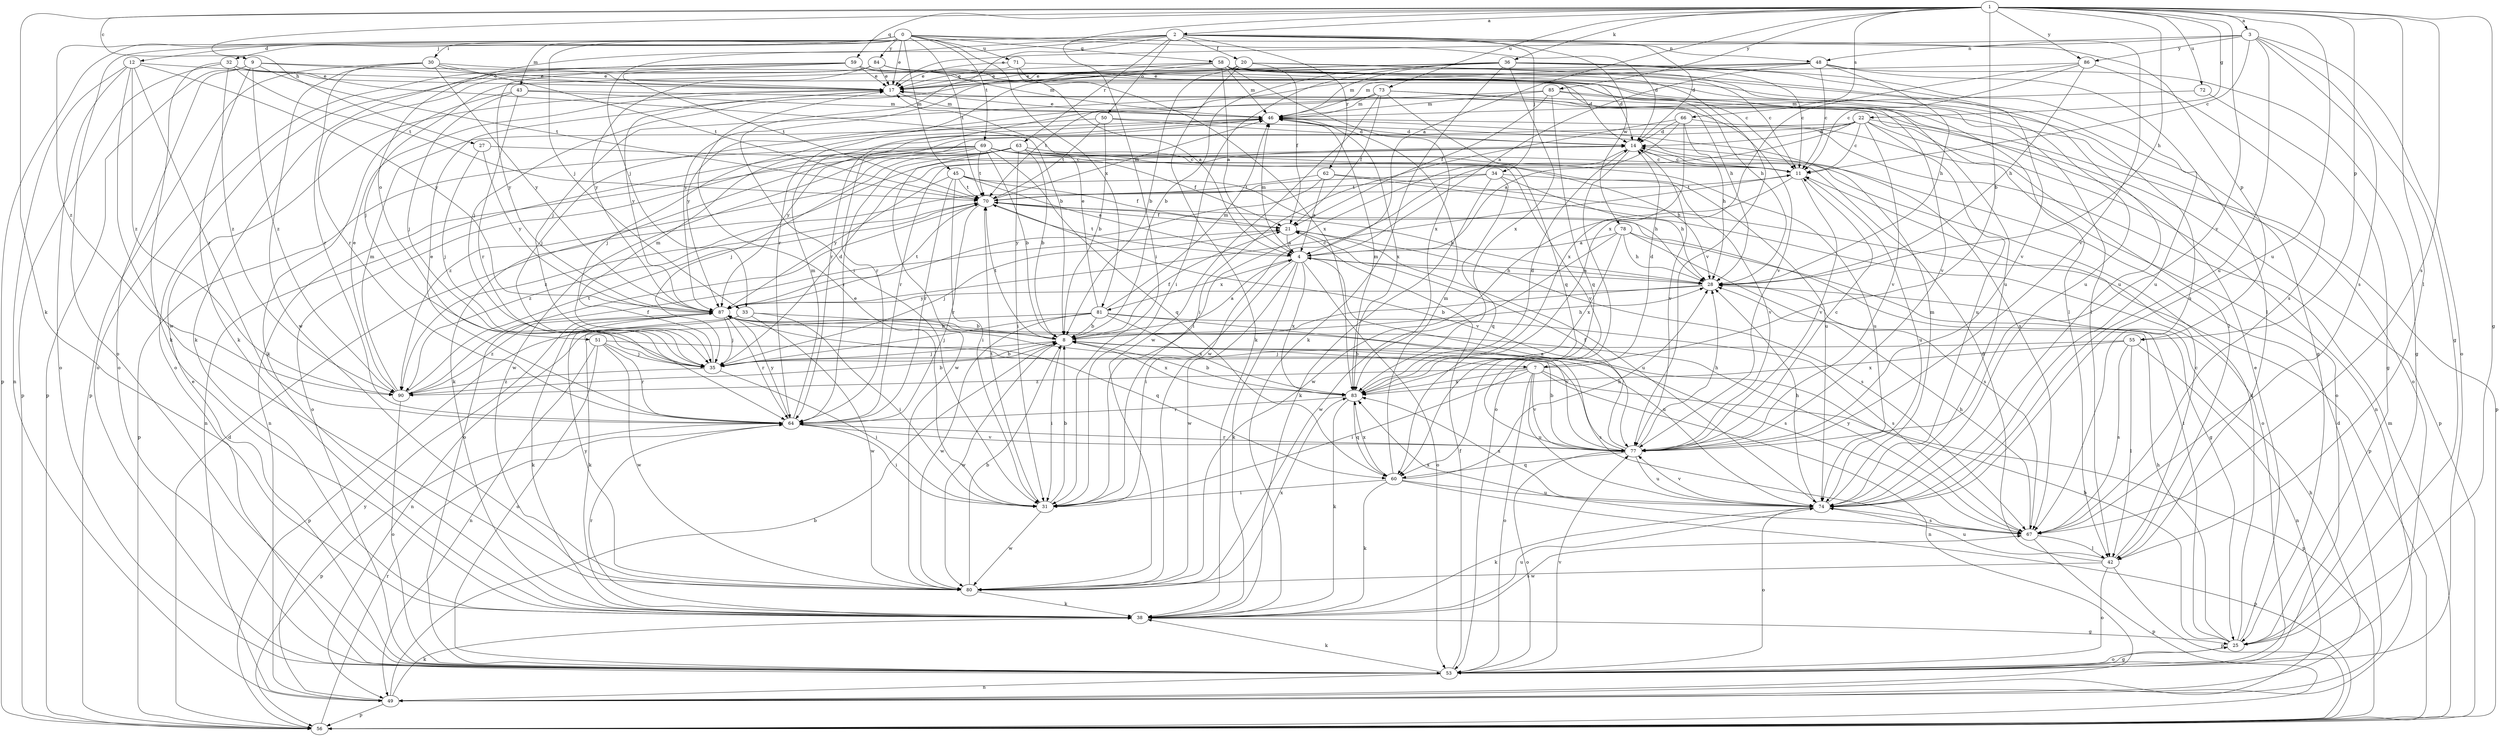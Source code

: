 strict digraph  {
0;
1;
2;
3;
4;
7;
8;
9;
11;
12;
14;
17;
20;
21;
22;
25;
27;
28;
30;
31;
32;
33;
34;
35;
36;
38;
42;
43;
45;
46;
48;
49;
50;
51;
53;
55;
56;
58;
59;
60;
62;
63;
64;
66;
67;
69;
70;
71;
72;
73;
74;
77;
78;
80;
81;
83;
84;
85;
86;
87;
90;
0 -> 12  [label=d];
0 -> 14  [label=d];
0 -> 17  [label=e];
0 -> 30  [label=i];
0 -> 32  [label=j];
0 -> 33  [label=j];
0 -> 43  [label=m];
0 -> 45  [label=m];
0 -> 55  [label=p];
0 -> 58  [label=q];
0 -> 69  [label=t];
0 -> 70  [label=t];
0 -> 71  [label=u];
0 -> 81  [label=x];
0 -> 84  [label=y];
0 -> 90  [label=z];
1 -> 2  [label=a];
1 -> 3  [label=a];
1 -> 4  [label=a];
1 -> 7  [label=b];
1 -> 9  [label=c];
1 -> 22  [label=g];
1 -> 25  [label=g];
1 -> 27  [label=h];
1 -> 28  [label=h];
1 -> 31  [label=i];
1 -> 36  [label=k];
1 -> 38  [label=k];
1 -> 42  [label=l];
1 -> 55  [label=p];
1 -> 59  [label=q];
1 -> 66  [label=s];
1 -> 67  [label=s];
1 -> 72  [label=u];
1 -> 73  [label=u];
1 -> 74  [label=u];
1 -> 77  [label=v];
1 -> 85  [label=y];
1 -> 86  [label=y];
2 -> 14  [label=d];
2 -> 20  [label=f];
2 -> 31  [label=i];
2 -> 33  [label=j];
2 -> 34  [label=j];
2 -> 48  [label=n];
2 -> 50  [label=o];
2 -> 51  [label=o];
2 -> 53  [label=o];
2 -> 56  [label=p];
2 -> 62  [label=r];
2 -> 63  [label=r];
2 -> 77  [label=v];
2 -> 78  [label=w];
3 -> 11  [label=c];
3 -> 17  [label=e];
3 -> 25  [label=g];
3 -> 48  [label=n];
3 -> 53  [label=o];
3 -> 67  [label=s];
3 -> 74  [label=u];
3 -> 86  [label=y];
4 -> 28  [label=h];
4 -> 31  [label=i];
4 -> 38  [label=k];
4 -> 46  [label=m];
4 -> 53  [label=o];
4 -> 70  [label=t];
4 -> 80  [label=w];
4 -> 81  [label=x];
4 -> 83  [label=x];
7 -> 14  [label=d];
7 -> 31  [label=i];
7 -> 49  [label=n];
7 -> 53  [label=o];
7 -> 56  [label=p];
7 -> 74  [label=u];
7 -> 77  [label=v];
7 -> 83  [label=x];
7 -> 90  [label=z];
8 -> 4  [label=a];
8 -> 7  [label=b];
8 -> 21  [label=f];
8 -> 28  [label=h];
8 -> 31  [label=i];
8 -> 35  [label=j];
8 -> 70  [label=t];
8 -> 80  [label=w];
8 -> 83  [label=x];
9 -> 17  [label=e];
9 -> 28  [label=h];
9 -> 38  [label=k];
9 -> 53  [label=o];
9 -> 56  [label=p];
9 -> 70  [label=t];
9 -> 90  [label=z];
11 -> 70  [label=t];
11 -> 74  [label=u];
11 -> 77  [label=v];
11 -> 80  [label=w];
12 -> 17  [label=e];
12 -> 49  [label=n];
12 -> 53  [label=o];
12 -> 64  [label=r];
12 -> 80  [label=w];
12 -> 87  [label=y];
12 -> 90  [label=z];
14 -> 11  [label=c];
14 -> 31  [label=i];
14 -> 53  [label=o];
14 -> 64  [label=r];
14 -> 77  [label=v];
17 -> 46  [label=m];
17 -> 87  [label=y];
20 -> 8  [label=b];
20 -> 11  [label=c];
20 -> 17  [label=e];
20 -> 21  [label=f];
20 -> 38  [label=k];
20 -> 74  [label=u];
21 -> 4  [label=a];
21 -> 35  [label=j];
21 -> 67  [label=s];
21 -> 74  [label=u];
22 -> 11  [label=c];
22 -> 14  [label=d];
22 -> 49  [label=n];
22 -> 56  [label=p];
22 -> 64  [label=r];
22 -> 74  [label=u];
22 -> 77  [label=v];
22 -> 80  [label=w];
22 -> 87  [label=y];
25 -> 8  [label=b];
25 -> 14  [label=d];
25 -> 17  [label=e];
25 -> 28  [label=h];
25 -> 53  [label=o];
25 -> 70  [label=t];
27 -> 11  [label=c];
27 -> 35  [label=j];
27 -> 87  [label=y];
28 -> 4  [label=a];
28 -> 8  [label=b];
28 -> 87  [label=y];
30 -> 11  [label=c];
30 -> 17  [label=e];
30 -> 56  [label=p];
30 -> 64  [label=r];
30 -> 70  [label=t];
30 -> 80  [label=w];
30 -> 87  [label=y];
31 -> 8  [label=b];
31 -> 17  [label=e];
31 -> 70  [label=t];
31 -> 80  [label=w];
32 -> 8  [label=b];
32 -> 17  [label=e];
32 -> 38  [label=k];
32 -> 56  [label=p];
32 -> 70  [label=t];
32 -> 90  [label=z];
33 -> 8  [label=b];
33 -> 31  [label=i];
33 -> 38  [label=k];
33 -> 56  [label=p];
33 -> 80  [label=w];
34 -> 28  [label=h];
34 -> 38  [label=k];
34 -> 60  [label=q];
34 -> 70  [label=t];
34 -> 77  [label=v];
34 -> 90  [label=z];
35 -> 8  [label=b];
35 -> 14  [label=d];
35 -> 31  [label=i];
35 -> 46  [label=m];
35 -> 90  [label=z];
36 -> 8  [label=b];
36 -> 11  [label=c];
36 -> 17  [label=e];
36 -> 31  [label=i];
36 -> 35  [label=j];
36 -> 38  [label=k];
36 -> 46  [label=m];
36 -> 74  [label=u];
36 -> 77  [label=v];
36 -> 83  [label=x];
38 -> 25  [label=g];
38 -> 64  [label=r];
38 -> 67  [label=s];
38 -> 74  [label=u];
42 -> 11  [label=c];
42 -> 14  [label=d];
42 -> 53  [label=o];
42 -> 56  [label=p];
42 -> 74  [label=u];
42 -> 80  [label=w];
43 -> 35  [label=j];
43 -> 38  [label=k];
43 -> 46  [label=m];
43 -> 64  [label=r];
43 -> 77  [label=v];
45 -> 4  [label=a];
45 -> 21  [label=f];
45 -> 28  [label=h];
45 -> 31  [label=i];
45 -> 64  [label=r];
45 -> 70  [label=t];
45 -> 87  [label=y];
46 -> 14  [label=d];
46 -> 17  [label=e];
46 -> 35  [label=j];
46 -> 83  [label=x];
48 -> 4  [label=a];
48 -> 11  [label=c];
48 -> 17  [label=e];
48 -> 25  [label=g];
48 -> 28  [label=h];
48 -> 35  [label=j];
48 -> 42  [label=l];
48 -> 46  [label=m];
49 -> 8  [label=b];
49 -> 14  [label=d];
49 -> 28  [label=h];
49 -> 38  [label=k];
49 -> 56  [label=p];
49 -> 87  [label=y];
50 -> 8  [label=b];
50 -> 14  [label=d];
50 -> 35  [label=j];
50 -> 67  [label=s];
50 -> 70  [label=t];
51 -> 35  [label=j];
51 -> 49  [label=n];
51 -> 53  [label=o];
51 -> 64  [label=r];
51 -> 67  [label=s];
51 -> 80  [label=w];
53 -> 17  [label=e];
53 -> 21  [label=f];
53 -> 25  [label=g];
53 -> 38  [label=k];
53 -> 49  [label=n];
53 -> 77  [label=v];
55 -> 35  [label=j];
55 -> 42  [label=l];
55 -> 49  [label=n];
55 -> 67  [label=s];
55 -> 83  [label=x];
56 -> 14  [label=d];
56 -> 46  [label=m];
56 -> 64  [label=r];
58 -> 4  [label=a];
58 -> 14  [label=d];
58 -> 17  [label=e];
58 -> 25  [label=g];
58 -> 46  [label=m];
58 -> 64  [label=r];
58 -> 74  [label=u];
58 -> 77  [label=v];
58 -> 83  [label=x];
58 -> 87  [label=y];
59 -> 17  [label=e];
59 -> 28  [label=h];
59 -> 38  [label=k];
59 -> 42  [label=l];
59 -> 46  [label=m];
59 -> 53  [label=o];
59 -> 70  [label=t];
59 -> 87  [label=y];
60 -> 28  [label=h];
60 -> 31  [label=i];
60 -> 38  [label=k];
60 -> 46  [label=m];
60 -> 56  [label=p];
60 -> 74  [label=u];
60 -> 83  [label=x];
62 -> 4  [label=a];
62 -> 53  [label=o];
62 -> 56  [label=p];
62 -> 70  [label=t];
62 -> 87  [label=y];
63 -> 8  [label=b];
63 -> 11  [label=c];
63 -> 28  [label=h];
63 -> 31  [label=i];
63 -> 35  [label=j];
63 -> 49  [label=n];
63 -> 64  [label=r];
63 -> 74  [label=u];
63 -> 80  [label=w];
63 -> 90  [label=z];
64 -> 17  [label=e];
64 -> 31  [label=i];
64 -> 46  [label=m];
64 -> 56  [label=p];
64 -> 77  [label=v];
64 -> 87  [label=y];
66 -> 4  [label=a];
66 -> 14  [label=d];
66 -> 28  [label=h];
66 -> 31  [label=i];
66 -> 53  [label=o];
66 -> 83  [label=x];
67 -> 28  [label=h];
67 -> 42  [label=l];
67 -> 56  [label=p];
67 -> 83  [label=x];
67 -> 87  [label=y];
69 -> 8  [label=b];
69 -> 11  [label=c];
69 -> 21  [label=f];
69 -> 38  [label=k];
69 -> 49  [label=n];
69 -> 53  [label=o];
69 -> 56  [label=p];
69 -> 60  [label=q];
69 -> 70  [label=t];
69 -> 74  [label=u];
69 -> 77  [label=v];
69 -> 80  [label=w];
70 -> 21  [label=f];
70 -> 28  [label=h];
70 -> 46  [label=m];
70 -> 53  [label=o];
70 -> 64  [label=r];
70 -> 77  [label=v];
70 -> 90  [label=z];
71 -> 4  [label=a];
71 -> 17  [label=e];
71 -> 35  [label=j];
71 -> 67  [label=s];
71 -> 83  [label=x];
72 -> 25  [label=g];
72 -> 46  [label=m];
73 -> 21  [label=f];
73 -> 42  [label=l];
73 -> 46  [label=m];
73 -> 56  [label=p];
73 -> 60  [label=q];
73 -> 70  [label=t];
73 -> 80  [label=w];
73 -> 87  [label=y];
74 -> 28  [label=h];
74 -> 38  [label=k];
74 -> 46  [label=m];
74 -> 53  [label=o];
74 -> 67  [label=s];
74 -> 77  [label=v];
74 -> 83  [label=x];
77 -> 4  [label=a];
77 -> 8  [label=b];
77 -> 11  [label=c];
77 -> 21  [label=f];
77 -> 28  [label=h];
77 -> 53  [label=o];
77 -> 60  [label=q];
77 -> 64  [label=r];
77 -> 74  [label=u];
78 -> 4  [label=a];
78 -> 25  [label=g];
78 -> 28  [label=h];
78 -> 67  [label=s];
78 -> 80  [label=w];
78 -> 83  [label=x];
80 -> 8  [label=b];
80 -> 38  [label=k];
80 -> 83  [label=x];
80 -> 87  [label=y];
81 -> 8  [label=b];
81 -> 17  [label=e];
81 -> 35  [label=j];
81 -> 46  [label=m];
81 -> 49  [label=n];
81 -> 67  [label=s];
81 -> 77  [label=v];
81 -> 80  [label=w];
81 -> 83  [label=x];
83 -> 8  [label=b];
83 -> 14  [label=d];
83 -> 38  [label=k];
83 -> 46  [label=m];
83 -> 60  [label=q];
83 -> 64  [label=r];
84 -> 14  [label=d];
84 -> 17  [label=e];
84 -> 42  [label=l];
84 -> 53  [label=o];
84 -> 64  [label=r];
84 -> 74  [label=u];
84 -> 87  [label=y];
85 -> 21  [label=f];
85 -> 46  [label=m];
85 -> 53  [label=o];
85 -> 60  [label=q];
85 -> 64  [label=r];
85 -> 77  [label=v];
86 -> 11  [label=c];
86 -> 17  [label=e];
86 -> 28  [label=h];
86 -> 67  [label=s];
86 -> 83  [label=x];
87 -> 8  [label=b];
87 -> 11  [label=c];
87 -> 35  [label=j];
87 -> 38  [label=k];
87 -> 60  [label=q];
87 -> 64  [label=r];
87 -> 67  [label=s];
87 -> 70  [label=t];
87 -> 74  [label=u];
87 -> 90  [label=z];
90 -> 8  [label=b];
90 -> 17  [label=e];
90 -> 21  [label=f];
90 -> 46  [label=m];
90 -> 53  [label=o];
90 -> 70  [label=t];
}
